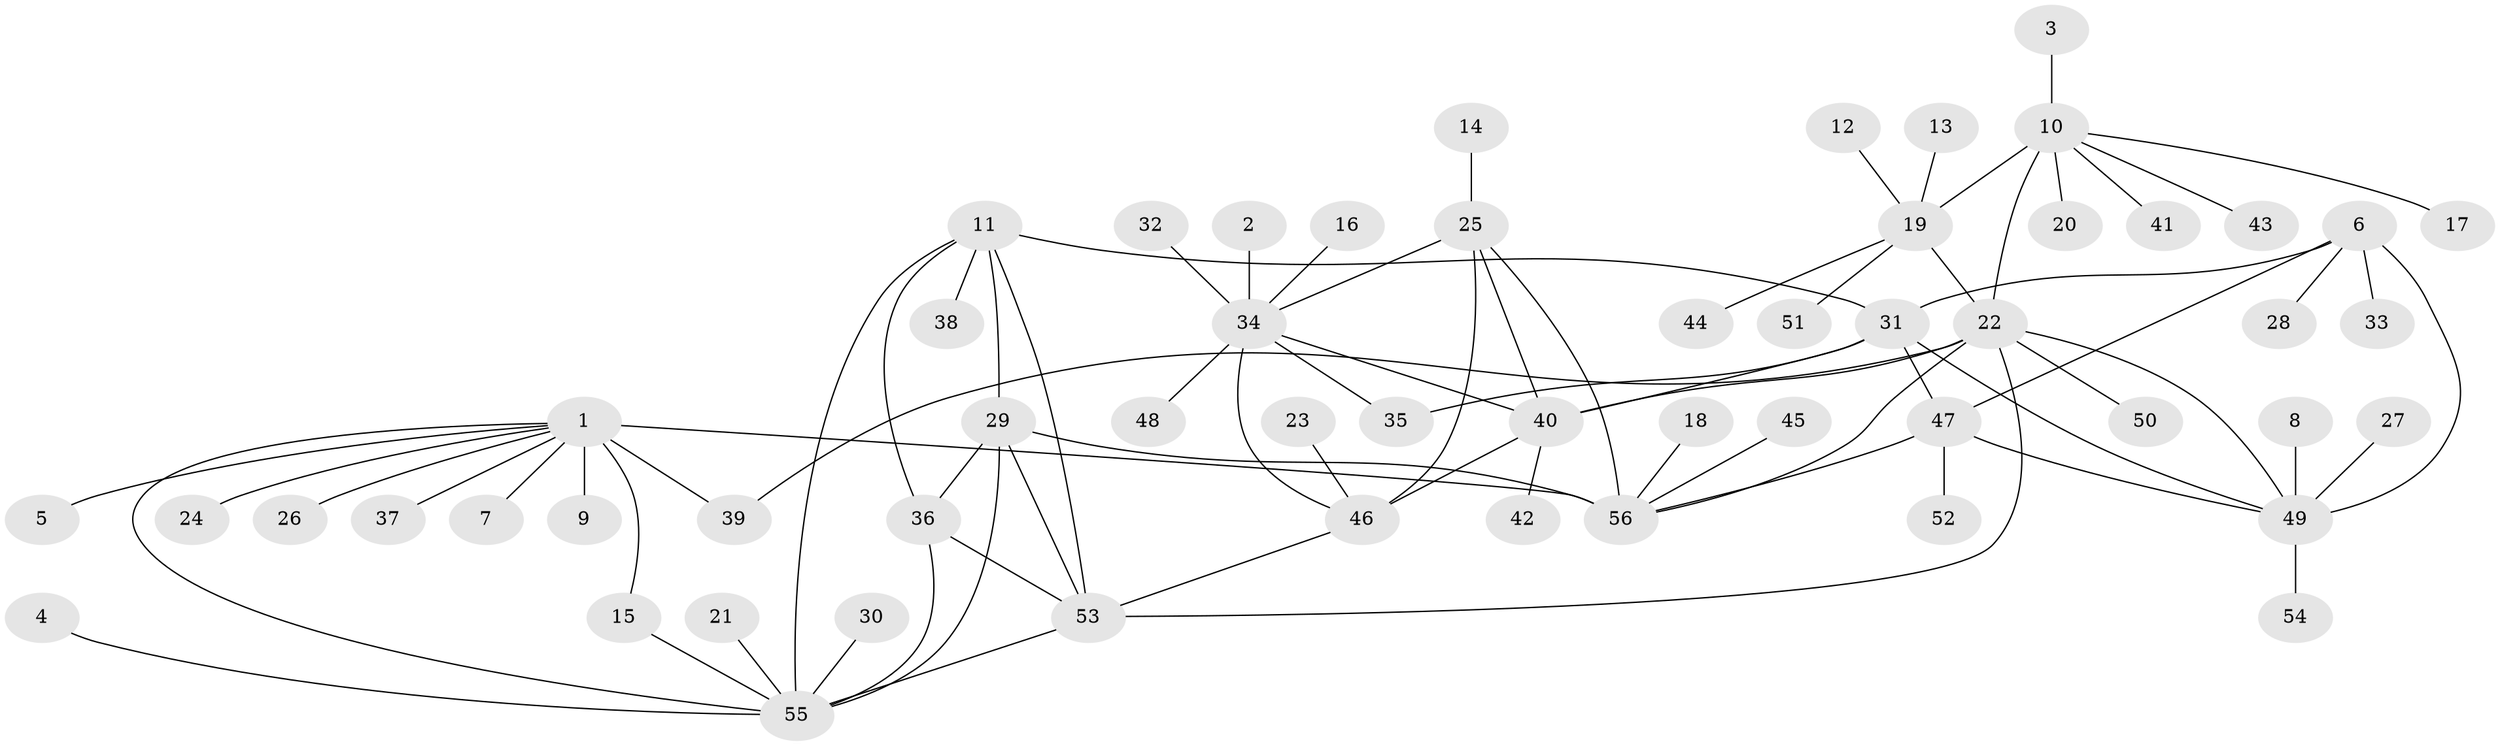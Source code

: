 // original degree distribution, {4: 0.026785714285714284, 10: 0.017857142857142856, 7: 0.026785714285714284, 8: 0.026785714285714284, 9: 0.044642857142857144, 6: 0.03571428571428571, 11: 0.026785714285714284, 12: 0.008928571428571428, 5: 0.008928571428571428, 3: 0.03571428571428571, 1: 0.6428571428571429, 2: 0.09821428571428571}
// Generated by graph-tools (version 1.1) at 2025/37/03/04/25 23:37:39]
// undirected, 56 vertices, 78 edges
graph export_dot {
  node [color=gray90,style=filled];
  1;
  2;
  3;
  4;
  5;
  6;
  7;
  8;
  9;
  10;
  11;
  12;
  13;
  14;
  15;
  16;
  17;
  18;
  19;
  20;
  21;
  22;
  23;
  24;
  25;
  26;
  27;
  28;
  29;
  30;
  31;
  32;
  33;
  34;
  35;
  36;
  37;
  38;
  39;
  40;
  41;
  42;
  43;
  44;
  45;
  46;
  47;
  48;
  49;
  50;
  51;
  52;
  53;
  54;
  55;
  56;
  1 -- 5 [weight=1.0];
  1 -- 7 [weight=1.0];
  1 -- 9 [weight=1.0];
  1 -- 15 [weight=1.0];
  1 -- 24 [weight=1.0];
  1 -- 26 [weight=1.0];
  1 -- 37 [weight=1.0];
  1 -- 39 [weight=1.0];
  1 -- 55 [weight=1.0];
  1 -- 56 [weight=4.0];
  2 -- 34 [weight=1.0];
  3 -- 10 [weight=1.0];
  4 -- 55 [weight=1.0];
  6 -- 28 [weight=1.0];
  6 -- 31 [weight=2.0];
  6 -- 33 [weight=1.0];
  6 -- 47 [weight=2.0];
  6 -- 49 [weight=2.0];
  8 -- 49 [weight=1.0];
  10 -- 17 [weight=1.0];
  10 -- 19 [weight=2.0];
  10 -- 20 [weight=1.0];
  10 -- 22 [weight=2.0];
  10 -- 41 [weight=1.0];
  10 -- 43 [weight=1.0];
  11 -- 29 [weight=1.0];
  11 -- 31 [weight=1.0];
  11 -- 36 [weight=1.0];
  11 -- 38 [weight=1.0];
  11 -- 53 [weight=1.0];
  11 -- 55 [weight=1.0];
  12 -- 19 [weight=1.0];
  13 -- 19 [weight=1.0];
  14 -- 25 [weight=1.0];
  15 -- 55 [weight=1.0];
  16 -- 34 [weight=1.0];
  18 -- 56 [weight=1.0];
  19 -- 22 [weight=4.0];
  19 -- 44 [weight=1.0];
  19 -- 51 [weight=1.0];
  21 -- 55 [weight=1.0];
  22 -- 39 [weight=1.0];
  22 -- 40 [weight=1.0];
  22 -- 49 [weight=1.0];
  22 -- 50 [weight=1.0];
  22 -- 53 [weight=1.0];
  22 -- 56 [weight=1.0];
  23 -- 46 [weight=1.0];
  25 -- 34 [weight=1.0];
  25 -- 40 [weight=1.0];
  25 -- 46 [weight=2.0];
  25 -- 56 [weight=1.0];
  27 -- 49 [weight=1.0];
  29 -- 36 [weight=1.0];
  29 -- 53 [weight=1.0];
  29 -- 55 [weight=1.0];
  29 -- 56 [weight=1.0];
  30 -- 55 [weight=1.0];
  31 -- 35 [weight=1.0];
  31 -- 40 [weight=1.0];
  31 -- 47 [weight=1.0];
  31 -- 49 [weight=1.0];
  32 -- 34 [weight=1.0];
  34 -- 35 [weight=1.0];
  34 -- 40 [weight=1.0];
  34 -- 46 [weight=2.0];
  34 -- 48 [weight=1.0];
  36 -- 53 [weight=1.0];
  36 -- 55 [weight=1.0];
  40 -- 42 [weight=1.0];
  40 -- 46 [weight=2.0];
  45 -- 56 [weight=1.0];
  46 -- 53 [weight=1.0];
  47 -- 49 [weight=1.0];
  47 -- 52 [weight=1.0];
  47 -- 56 [weight=1.0];
  49 -- 54 [weight=1.0];
  53 -- 55 [weight=1.0];
}
